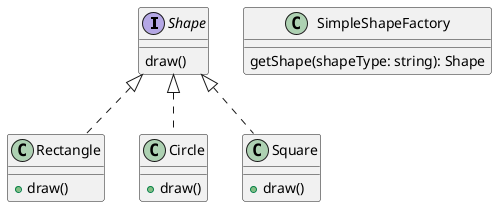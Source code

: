 @startuml


interface Shape {
	draw()
}

class Rectangle implements Shape {
	+draw()
}

class Circle implements Shape {
	+draw()
}

class Square implements Shape {
    +draw()
}

class SimpleShapeFactory {
	getShape(shapeType: string): Shape
}

@enduml